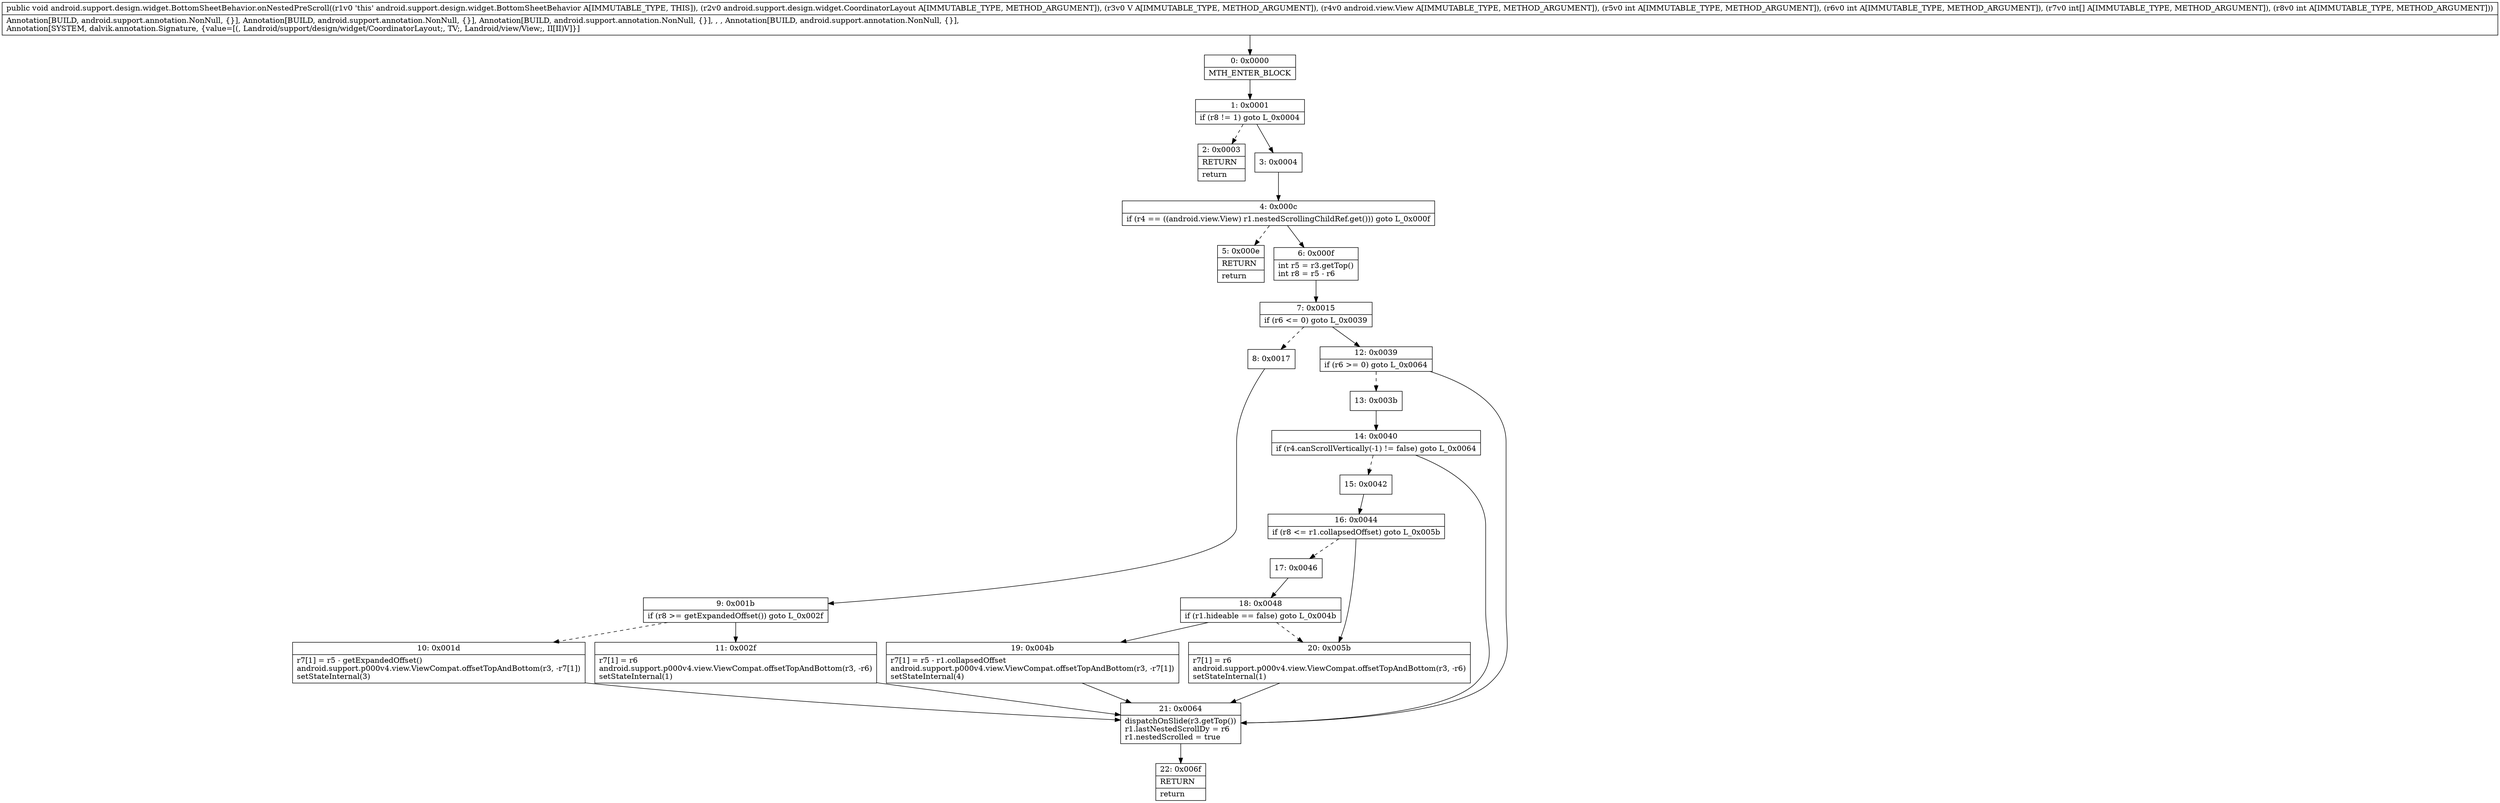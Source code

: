 digraph "CFG forandroid.support.design.widget.BottomSheetBehavior.onNestedPreScroll(Landroid\/support\/design\/widget\/CoordinatorLayout;Landroid\/view\/View;Landroid\/view\/View;II[II)V" {
Node_0 [shape=record,label="{0\:\ 0x0000|MTH_ENTER_BLOCK\l}"];
Node_1 [shape=record,label="{1\:\ 0x0001|if (r8 != 1) goto L_0x0004\l}"];
Node_2 [shape=record,label="{2\:\ 0x0003|RETURN\l|return\l}"];
Node_3 [shape=record,label="{3\:\ 0x0004}"];
Node_4 [shape=record,label="{4\:\ 0x000c|if (r4 == ((android.view.View) r1.nestedScrollingChildRef.get())) goto L_0x000f\l}"];
Node_5 [shape=record,label="{5\:\ 0x000e|RETURN\l|return\l}"];
Node_6 [shape=record,label="{6\:\ 0x000f|int r5 = r3.getTop()\lint r8 = r5 \- r6\l}"];
Node_7 [shape=record,label="{7\:\ 0x0015|if (r6 \<= 0) goto L_0x0039\l}"];
Node_8 [shape=record,label="{8\:\ 0x0017}"];
Node_9 [shape=record,label="{9\:\ 0x001b|if (r8 \>= getExpandedOffset()) goto L_0x002f\l}"];
Node_10 [shape=record,label="{10\:\ 0x001d|r7[1] = r5 \- getExpandedOffset()\landroid.support.p000v4.view.ViewCompat.offsetTopAndBottom(r3, \-r7[1])\lsetStateInternal(3)\l}"];
Node_11 [shape=record,label="{11\:\ 0x002f|r7[1] = r6\landroid.support.p000v4.view.ViewCompat.offsetTopAndBottom(r3, \-r6)\lsetStateInternal(1)\l}"];
Node_12 [shape=record,label="{12\:\ 0x0039|if (r6 \>= 0) goto L_0x0064\l}"];
Node_13 [shape=record,label="{13\:\ 0x003b}"];
Node_14 [shape=record,label="{14\:\ 0x0040|if (r4.canScrollVertically(\-1) != false) goto L_0x0064\l}"];
Node_15 [shape=record,label="{15\:\ 0x0042}"];
Node_16 [shape=record,label="{16\:\ 0x0044|if (r8 \<= r1.collapsedOffset) goto L_0x005b\l}"];
Node_17 [shape=record,label="{17\:\ 0x0046}"];
Node_18 [shape=record,label="{18\:\ 0x0048|if (r1.hideable == false) goto L_0x004b\l}"];
Node_19 [shape=record,label="{19\:\ 0x004b|r7[1] = r5 \- r1.collapsedOffset\landroid.support.p000v4.view.ViewCompat.offsetTopAndBottom(r3, \-r7[1])\lsetStateInternal(4)\l}"];
Node_20 [shape=record,label="{20\:\ 0x005b|r7[1] = r6\landroid.support.p000v4.view.ViewCompat.offsetTopAndBottom(r3, \-r6)\lsetStateInternal(1)\l}"];
Node_21 [shape=record,label="{21\:\ 0x0064|dispatchOnSlide(r3.getTop())\lr1.lastNestedScrollDy = r6\lr1.nestedScrolled = true\l}"];
Node_22 [shape=record,label="{22\:\ 0x006f|RETURN\l|return\l}"];
MethodNode[shape=record,label="{public void android.support.design.widget.BottomSheetBehavior.onNestedPreScroll((r1v0 'this' android.support.design.widget.BottomSheetBehavior A[IMMUTABLE_TYPE, THIS]), (r2v0 android.support.design.widget.CoordinatorLayout A[IMMUTABLE_TYPE, METHOD_ARGUMENT]), (r3v0 V A[IMMUTABLE_TYPE, METHOD_ARGUMENT]), (r4v0 android.view.View A[IMMUTABLE_TYPE, METHOD_ARGUMENT]), (r5v0 int A[IMMUTABLE_TYPE, METHOD_ARGUMENT]), (r6v0 int A[IMMUTABLE_TYPE, METHOD_ARGUMENT]), (r7v0 int[] A[IMMUTABLE_TYPE, METHOD_ARGUMENT]), (r8v0 int A[IMMUTABLE_TYPE, METHOD_ARGUMENT]))  | Annotation[BUILD, android.support.annotation.NonNull, \{\}], Annotation[BUILD, android.support.annotation.NonNull, \{\}], Annotation[BUILD, android.support.annotation.NonNull, \{\}], , , Annotation[BUILD, android.support.annotation.NonNull, \{\}], \lAnnotation[SYSTEM, dalvik.annotation.Signature, \{value=[(, Landroid\/support\/design\/widget\/CoordinatorLayout;, TV;, Landroid\/view\/View;, II[II)V]\}]\l}"];
MethodNode -> Node_0;
Node_0 -> Node_1;
Node_1 -> Node_2[style=dashed];
Node_1 -> Node_3;
Node_3 -> Node_4;
Node_4 -> Node_5[style=dashed];
Node_4 -> Node_6;
Node_6 -> Node_7;
Node_7 -> Node_8[style=dashed];
Node_7 -> Node_12;
Node_8 -> Node_9;
Node_9 -> Node_10[style=dashed];
Node_9 -> Node_11;
Node_10 -> Node_21;
Node_11 -> Node_21;
Node_12 -> Node_13[style=dashed];
Node_12 -> Node_21;
Node_13 -> Node_14;
Node_14 -> Node_15[style=dashed];
Node_14 -> Node_21;
Node_15 -> Node_16;
Node_16 -> Node_17[style=dashed];
Node_16 -> Node_20;
Node_17 -> Node_18;
Node_18 -> Node_19;
Node_18 -> Node_20[style=dashed];
Node_19 -> Node_21;
Node_20 -> Node_21;
Node_21 -> Node_22;
}


